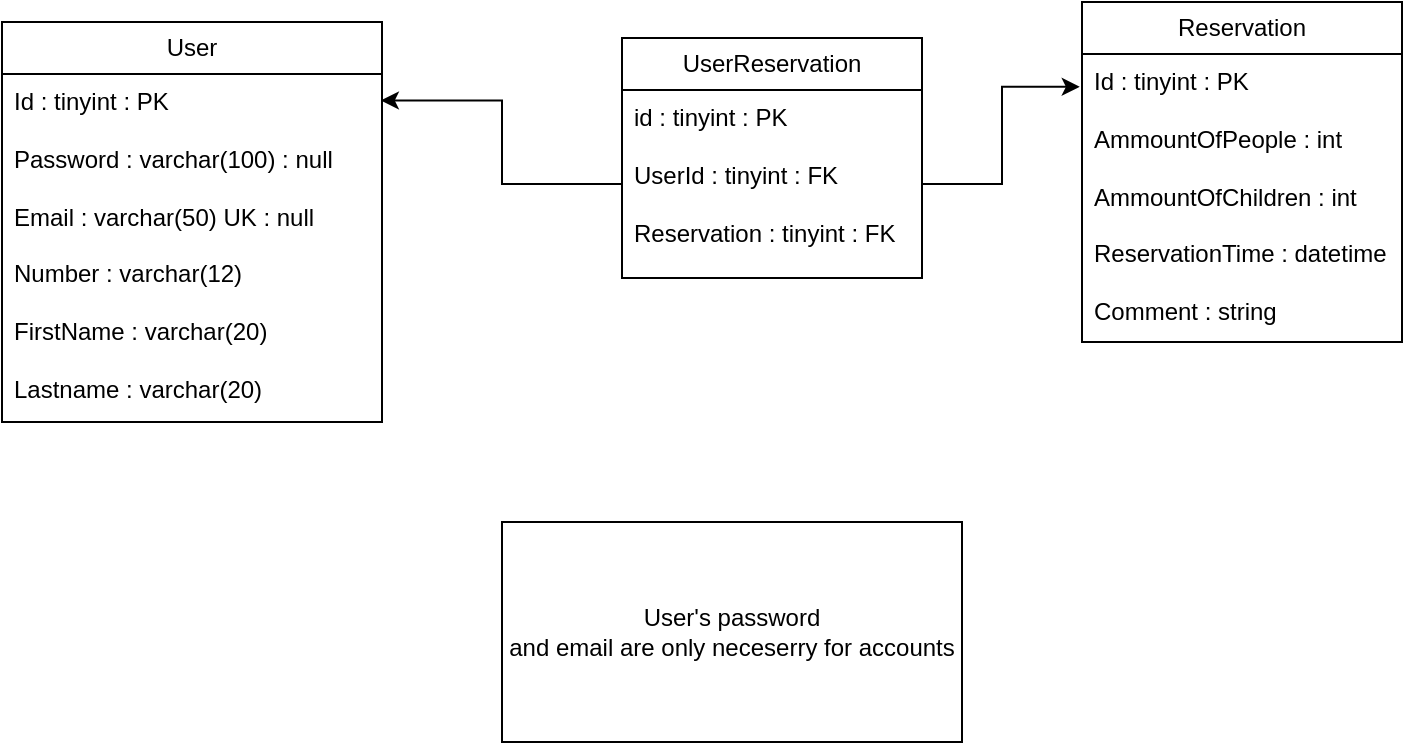 <mxfile version="21.7.5" type="device">
  <diagram name="Page-1" id="2g-C7YC79J_KoNVsVvH5">
    <mxGraphModel dx="1154" dy="517" grid="1" gridSize="10" guides="1" tooltips="1" connect="1" arrows="1" fold="1" page="1" pageScale="1" pageWidth="827" pageHeight="1169" math="0" shadow="0">
      <root>
        <mxCell id="0" />
        <mxCell id="1" parent="0" />
        <mxCell id="dzmxft2GeK-ZVEtX1MlG-1" value="User" style="swimlane;fontStyle=0;childLayout=stackLayout;horizontal=1;startSize=26;fillColor=none;horizontalStack=0;resizeParent=1;resizeParentMax=0;resizeLast=0;collapsible=1;marginBottom=0;whiteSpace=wrap;html=1;" parent="1" vertex="1">
          <mxGeometry x="20" y="150" width="190" height="200" as="geometry" />
        </mxCell>
        <mxCell id="dzmxft2GeK-ZVEtX1MlG-2" value="Id : tinyint : PK&lt;br&gt;&lt;br&gt;Password : varchar(100) : null&lt;br&gt;&lt;br&gt;Email : varchar(50) UK : null&lt;br&gt;&lt;br&gt;Number : varchar(12)&lt;br&gt;&lt;br&gt;FirstName : varchar(20)&lt;br&gt;&lt;br&gt;Lastname : varchar(20)" style="text;strokeColor=none;fillColor=none;align=left;verticalAlign=top;spacingLeft=4;spacingRight=4;overflow=hidden;rotatable=0;points=[[0,0.5],[1,0.5]];portConstraint=eastwest;whiteSpace=wrap;html=1;" parent="dzmxft2GeK-ZVEtX1MlG-1" vertex="1">
          <mxGeometry y="26" width="190" height="174" as="geometry" />
        </mxCell>
        <mxCell id="dzmxft2GeK-ZVEtX1MlG-5" value="Reservation" style="swimlane;fontStyle=0;childLayout=stackLayout;horizontal=1;startSize=26;fillColor=none;horizontalStack=0;resizeParent=1;resizeParentMax=0;resizeLast=0;collapsible=1;marginBottom=0;whiteSpace=wrap;html=1;" parent="1" vertex="1">
          <mxGeometry x="560" y="140" width="160" height="170" as="geometry">
            <mxRectangle x="330" y="170" width="100" height="30" as="alternateBounds" />
          </mxGeometry>
        </mxCell>
        <mxCell id="dzmxft2GeK-ZVEtX1MlG-6" value="Id : tinyint : PK&lt;br style=&quot;border-color: var(--border-color);&quot;&gt;&lt;br&gt;AmmountOfPeople : int&lt;br&gt;&lt;br&gt;AmmountOfChildren : int&lt;br&gt;&lt;br style=&quot;border-color: var(--border-color);&quot;&gt;ReservationTime : datetime&lt;br style=&quot;border-color: var(--border-color);&quot;&gt;&lt;br style=&quot;border-color: var(--border-color);&quot;&gt;Comment : string" style="text;strokeColor=none;fillColor=none;align=left;verticalAlign=top;spacingLeft=4;spacingRight=4;overflow=hidden;rotatable=0;points=[[0,0.5],[1,0.5]];portConstraint=eastwest;whiteSpace=wrap;html=1;" parent="dzmxft2GeK-ZVEtX1MlG-5" vertex="1">
          <mxGeometry y="26" width="160" height="144" as="geometry" />
        </mxCell>
        <mxCell id="dzmxft2GeK-ZVEtX1MlG-16" value="UserReservation" style="swimlane;fontStyle=0;childLayout=stackLayout;horizontal=1;startSize=26;fillColor=none;horizontalStack=0;resizeParent=1;resizeParentMax=0;resizeLast=0;collapsible=1;marginBottom=0;whiteSpace=wrap;html=1;" parent="1" vertex="1">
          <mxGeometry x="330" y="158" width="150" height="120" as="geometry" />
        </mxCell>
        <mxCell id="dzmxft2GeK-ZVEtX1MlG-17" value="id : tinyint : PK&lt;br&gt;&lt;br&gt;UserId : tinyint : FK&lt;br&gt;&lt;br&gt;Reservation : tinyint : FK" style="text;strokeColor=none;fillColor=none;align=left;verticalAlign=top;spacingLeft=4;spacingRight=4;overflow=hidden;rotatable=0;points=[[0,0.5],[1,0.5]];portConstraint=eastwest;whiteSpace=wrap;html=1;" parent="dzmxft2GeK-ZVEtX1MlG-16" vertex="1">
          <mxGeometry y="26" width="150" height="94" as="geometry" />
        </mxCell>
        <mxCell id="dzmxft2GeK-ZVEtX1MlG-20" style="edgeStyle=orthogonalEdgeStyle;rounded=0;orthogonalLoop=1;jettySize=auto;html=1;entryX=0.997;entryY=0.076;entryDx=0;entryDy=0;entryPerimeter=0;" parent="1" source="dzmxft2GeK-ZVEtX1MlG-17" target="dzmxft2GeK-ZVEtX1MlG-2" edge="1">
          <mxGeometry relative="1" as="geometry" />
        </mxCell>
        <mxCell id="dzmxft2GeK-ZVEtX1MlG-22" style="edgeStyle=orthogonalEdgeStyle;rounded=0;orthogonalLoop=1;jettySize=auto;html=1;entryX=-0.007;entryY=0.114;entryDx=0;entryDy=0;entryPerimeter=0;" parent="1" source="dzmxft2GeK-ZVEtX1MlG-17" target="dzmxft2GeK-ZVEtX1MlG-6" edge="1">
          <mxGeometry relative="1" as="geometry" />
        </mxCell>
        <mxCell id="dzmxft2GeK-ZVEtX1MlG-35" value="User&#39;s password&lt;br&gt;and email are only neceserry for accounts" style="whiteSpace=wrap;html=1;" parent="1" vertex="1">
          <mxGeometry x="270" y="400" width="230" height="110" as="geometry" />
        </mxCell>
      </root>
    </mxGraphModel>
  </diagram>
</mxfile>
